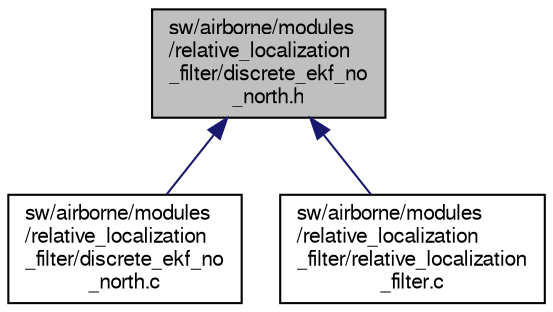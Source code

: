 digraph "sw/airborne/modules/relative_localization_filter/discrete_ekf_no_north.h"
{
  edge [fontname="FreeSans",fontsize="10",labelfontname="FreeSans",labelfontsize="10"];
  node [fontname="FreeSans",fontsize="10",shape=record];
  Node1 [label="sw/airborne/modules\l/relative_localization\l_filter/discrete_ekf_no\l_north.h",height=0.2,width=0.4,color="black", fillcolor="grey75", style="filled", fontcolor="black"];
  Node1 -> Node2 [dir="back",color="midnightblue",fontsize="10",style="solid",fontname="FreeSans"];
  Node2 [label="sw/airborne/modules\l/relative_localization\l_filter/discrete_ekf_no\l_north.c",height=0.2,width=0.4,color="black", fillcolor="white", style="filled",URL="$discrete__ekf__no__north_8c.html"];
  Node1 -> Node3 [dir="back",color="midnightblue",fontsize="10",style="solid",fontname="FreeSans"];
  Node3 [label="sw/airborne/modules\l/relative_localization\l_filter/relative_localization\l_filter.c",height=0.2,width=0.4,color="black", fillcolor="white", style="filled",URL="$relative__localization__filter_8c.html"];
}
